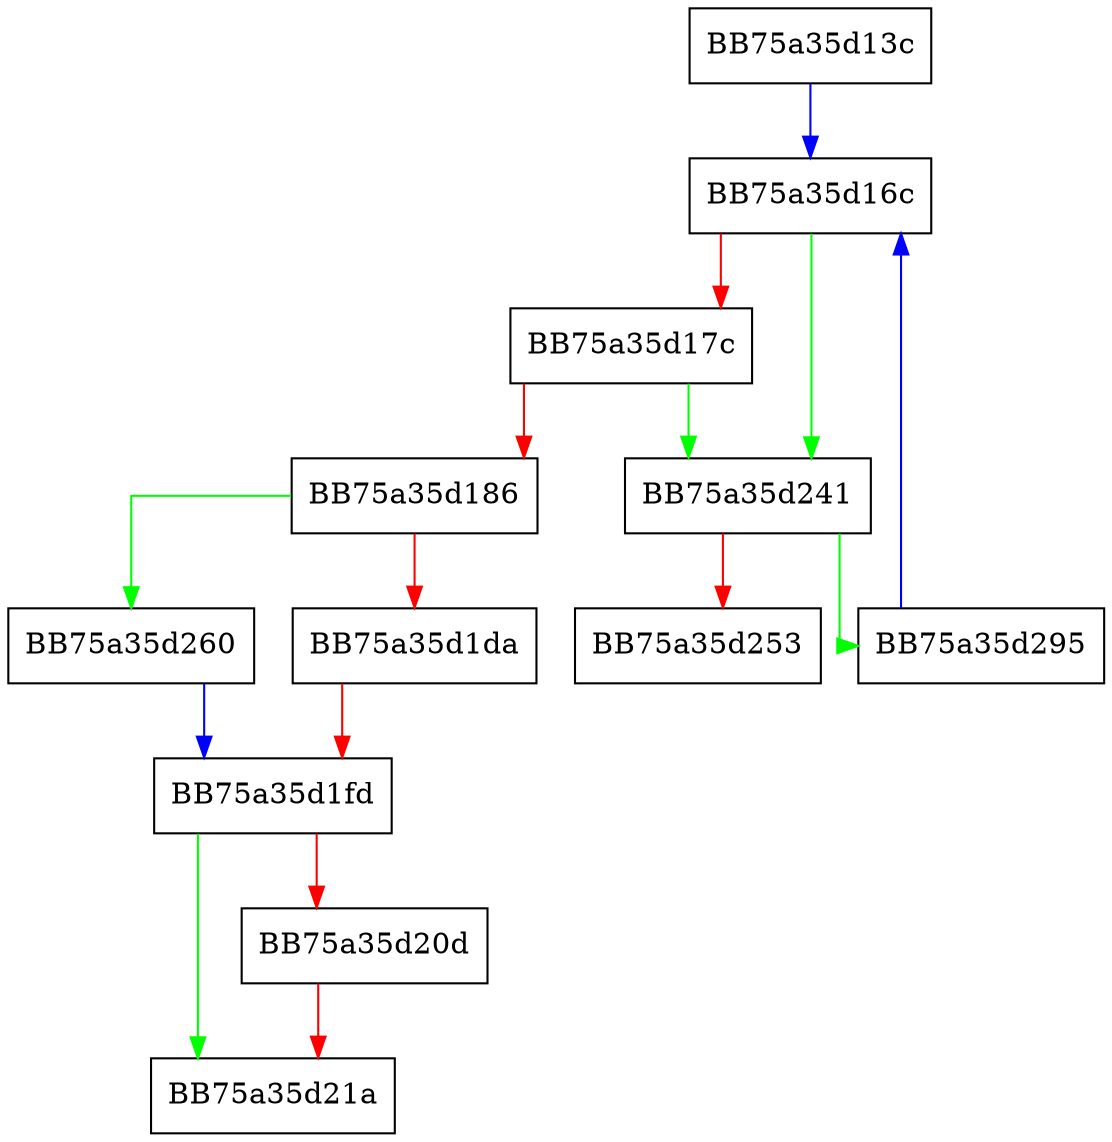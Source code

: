 digraph _Growmap {
  node [shape="box"];
  graph [splines=ortho];
  BB75a35d13c -> BB75a35d16c [color="blue"];
  BB75a35d16c -> BB75a35d241 [color="green"];
  BB75a35d16c -> BB75a35d17c [color="red"];
  BB75a35d17c -> BB75a35d241 [color="green"];
  BB75a35d17c -> BB75a35d186 [color="red"];
  BB75a35d186 -> BB75a35d260 [color="green"];
  BB75a35d186 -> BB75a35d1da [color="red"];
  BB75a35d1da -> BB75a35d1fd [color="red"];
  BB75a35d1fd -> BB75a35d21a [color="green"];
  BB75a35d1fd -> BB75a35d20d [color="red"];
  BB75a35d20d -> BB75a35d21a [color="red"];
  BB75a35d241 -> BB75a35d295 [color="green"];
  BB75a35d241 -> BB75a35d253 [color="red"];
  BB75a35d260 -> BB75a35d1fd [color="blue"];
  BB75a35d295 -> BB75a35d16c [color="blue"];
}